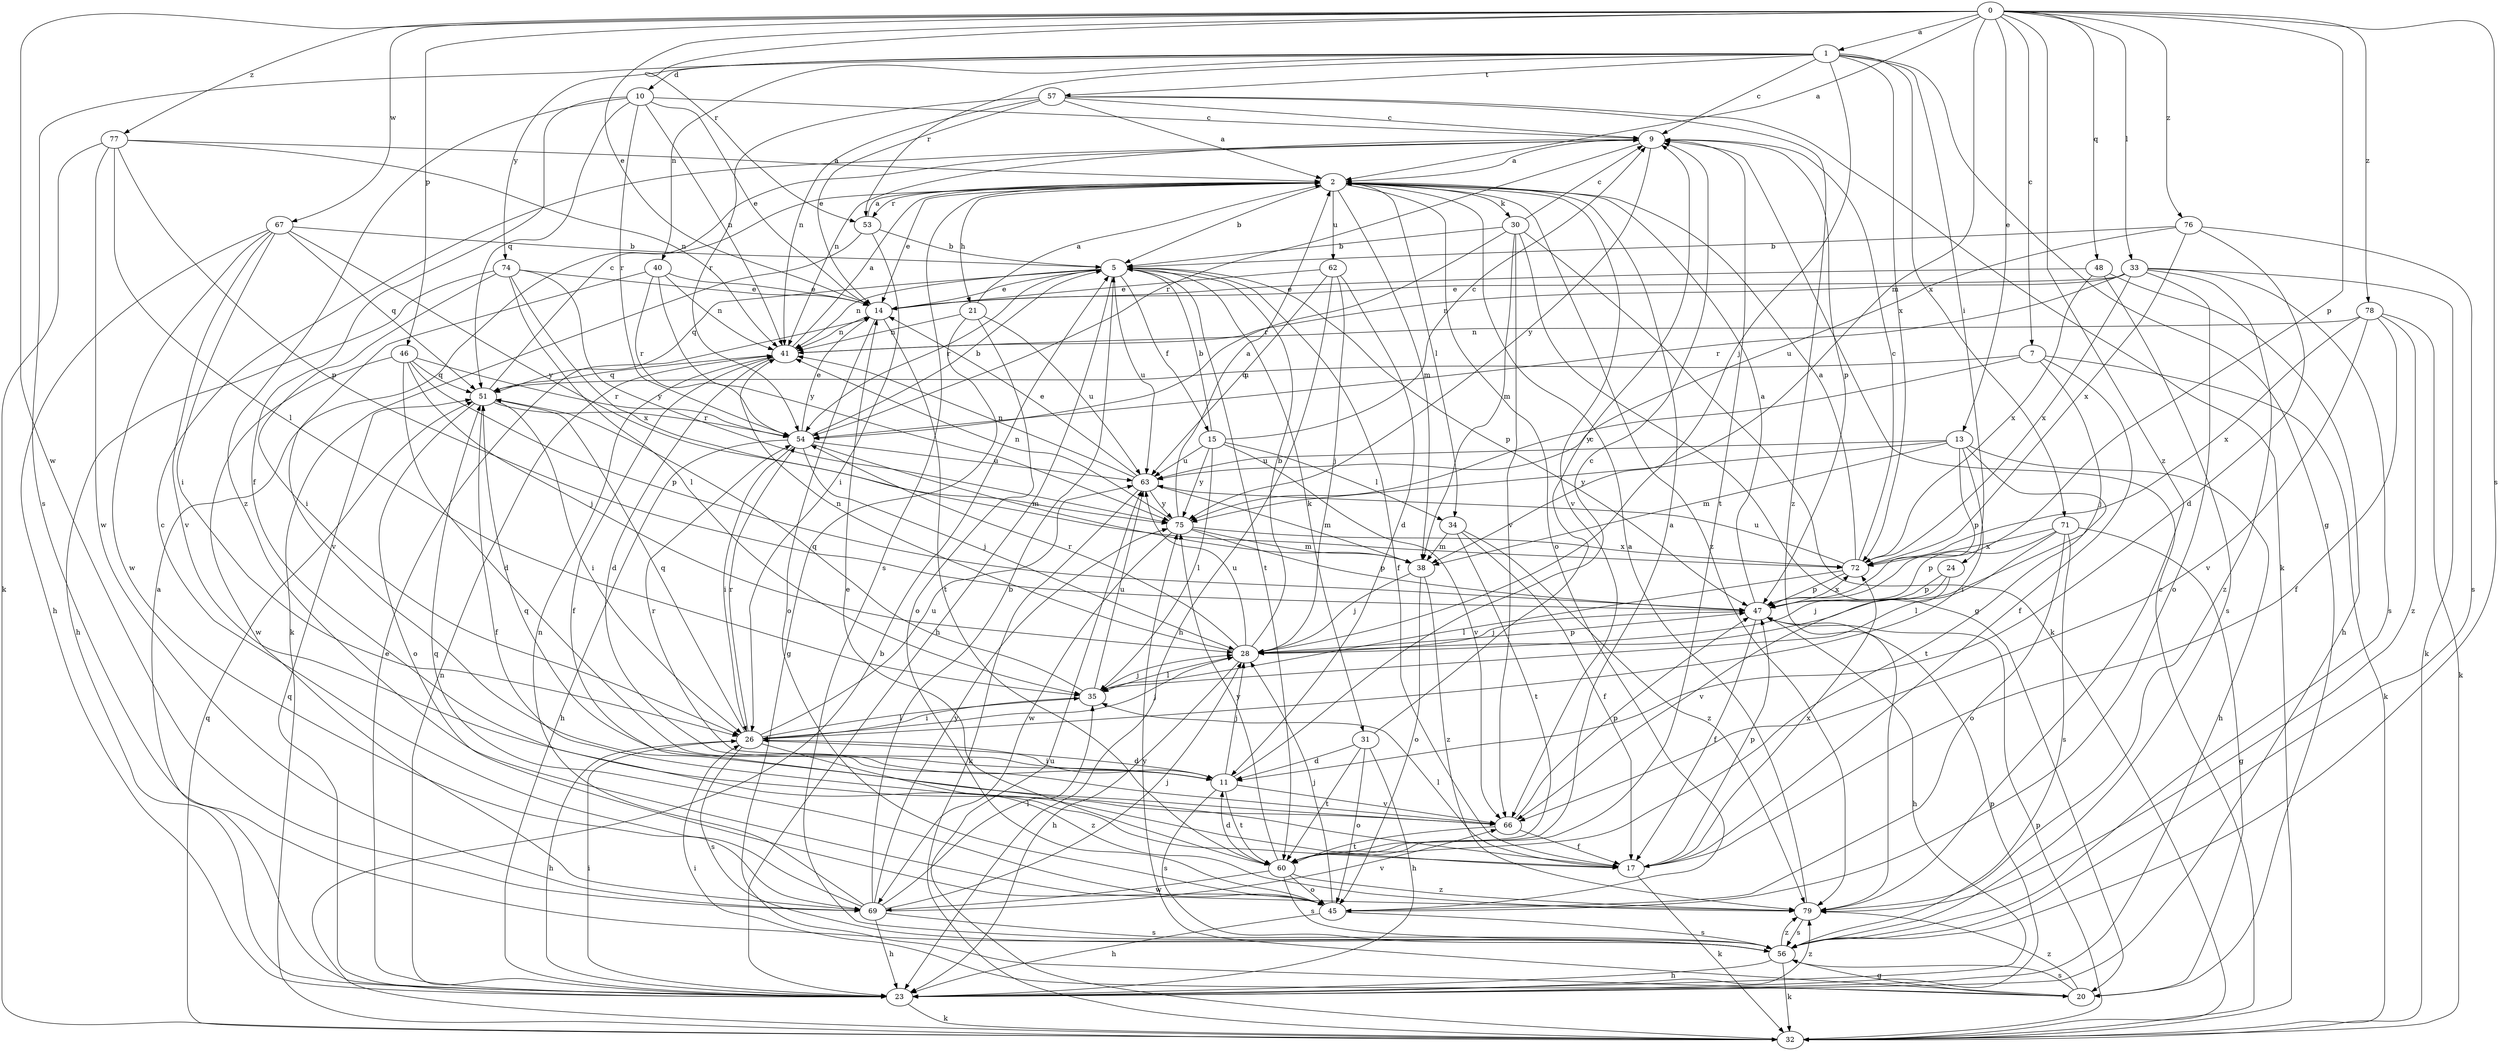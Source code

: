 strict digraph  {
0;
1;
2;
5;
7;
9;
10;
11;
13;
14;
15;
17;
20;
21;
23;
24;
26;
28;
30;
31;
32;
33;
34;
35;
38;
40;
41;
45;
46;
47;
48;
51;
53;
54;
56;
57;
60;
62;
63;
66;
67;
69;
71;
72;
74;
75;
76;
77;
78;
79;
0 -> 1  [label=a];
0 -> 2  [label=a];
0 -> 7  [label=c];
0 -> 13  [label=e];
0 -> 14  [label=e];
0 -> 33  [label=l];
0 -> 38  [label=m];
0 -> 46  [label=p];
0 -> 47  [label=p];
0 -> 48  [label=q];
0 -> 53  [label=r];
0 -> 56  [label=s];
0 -> 67  [label=w];
0 -> 69  [label=w];
0 -> 76  [label=z];
0 -> 77  [label=z];
0 -> 78  [label=z];
0 -> 79  [label=z];
1 -> 9  [label=c];
1 -> 10  [label=d];
1 -> 20  [label=g];
1 -> 24  [label=i];
1 -> 28  [label=j];
1 -> 40  [label=n];
1 -> 53  [label=r];
1 -> 56  [label=s];
1 -> 57  [label=t];
1 -> 71  [label=x];
1 -> 72  [label=x];
1 -> 74  [label=y];
2 -> 5  [label=b];
2 -> 14  [label=e];
2 -> 21  [label=h];
2 -> 30  [label=k];
2 -> 34  [label=l];
2 -> 38  [label=m];
2 -> 45  [label=o];
2 -> 53  [label=r];
2 -> 56  [label=s];
2 -> 62  [label=u];
2 -> 66  [label=v];
2 -> 79  [label=z];
5 -> 14  [label=e];
5 -> 15  [label=f];
5 -> 17  [label=f];
5 -> 23  [label=h];
5 -> 31  [label=k];
5 -> 41  [label=n];
5 -> 47  [label=p];
5 -> 51  [label=q];
5 -> 54  [label=r];
5 -> 60  [label=t];
5 -> 63  [label=u];
7 -> 17  [label=f];
7 -> 28  [label=j];
7 -> 32  [label=k];
7 -> 51  [label=q];
7 -> 75  [label=y];
9 -> 2  [label=a];
9 -> 41  [label=n];
9 -> 47  [label=p];
9 -> 54  [label=r];
9 -> 60  [label=t];
9 -> 75  [label=y];
10 -> 9  [label=c];
10 -> 14  [label=e];
10 -> 17  [label=f];
10 -> 41  [label=n];
10 -> 51  [label=q];
10 -> 54  [label=r];
10 -> 79  [label=z];
11 -> 9  [label=c];
11 -> 26  [label=i];
11 -> 28  [label=j];
11 -> 54  [label=r];
11 -> 56  [label=s];
11 -> 60  [label=t];
11 -> 66  [label=v];
13 -> 23  [label=h];
13 -> 26  [label=i];
13 -> 38  [label=m];
13 -> 47  [label=p];
13 -> 60  [label=t];
13 -> 63  [label=u];
13 -> 75  [label=y];
14 -> 41  [label=n];
14 -> 45  [label=o];
14 -> 60  [label=t];
15 -> 5  [label=b];
15 -> 9  [label=c];
15 -> 34  [label=l];
15 -> 35  [label=l];
15 -> 63  [label=u];
15 -> 66  [label=v];
15 -> 75  [label=y];
17 -> 32  [label=k];
17 -> 35  [label=l];
17 -> 47  [label=p];
17 -> 72  [label=x];
20 -> 26  [label=i];
20 -> 56  [label=s];
20 -> 75  [label=y];
20 -> 79  [label=z];
21 -> 2  [label=a];
21 -> 20  [label=g];
21 -> 41  [label=n];
21 -> 45  [label=o];
21 -> 63  [label=u];
23 -> 2  [label=a];
23 -> 14  [label=e];
23 -> 26  [label=i];
23 -> 32  [label=k];
23 -> 41  [label=n];
23 -> 47  [label=p];
23 -> 51  [label=q];
23 -> 79  [label=z];
24 -> 28  [label=j];
24 -> 47  [label=p];
24 -> 66  [label=v];
26 -> 11  [label=d];
26 -> 23  [label=h];
26 -> 28  [label=j];
26 -> 35  [label=l];
26 -> 51  [label=q];
26 -> 54  [label=r];
26 -> 56  [label=s];
26 -> 63  [label=u];
26 -> 79  [label=z];
28 -> 5  [label=b];
28 -> 23  [label=h];
28 -> 35  [label=l];
28 -> 41  [label=n];
28 -> 47  [label=p];
28 -> 54  [label=r];
28 -> 63  [label=u];
30 -> 5  [label=b];
30 -> 9  [label=c];
30 -> 20  [label=g];
30 -> 32  [label=k];
30 -> 38  [label=m];
30 -> 54  [label=r];
30 -> 66  [label=v];
31 -> 9  [label=c];
31 -> 11  [label=d];
31 -> 23  [label=h];
31 -> 45  [label=o];
31 -> 60  [label=t];
32 -> 5  [label=b];
32 -> 9  [label=c];
32 -> 47  [label=p];
32 -> 51  [label=q];
32 -> 63  [label=u];
33 -> 14  [label=e];
33 -> 32  [label=k];
33 -> 41  [label=n];
33 -> 45  [label=o];
33 -> 54  [label=r];
33 -> 56  [label=s];
33 -> 72  [label=x];
33 -> 79  [label=z];
34 -> 17  [label=f];
34 -> 38  [label=m];
34 -> 60  [label=t];
34 -> 79  [label=z];
35 -> 26  [label=i];
35 -> 28  [label=j];
35 -> 51  [label=q];
35 -> 63  [label=u];
38 -> 28  [label=j];
38 -> 45  [label=o];
38 -> 79  [label=z];
40 -> 14  [label=e];
40 -> 41  [label=n];
40 -> 54  [label=r];
40 -> 66  [label=v];
40 -> 75  [label=y];
41 -> 2  [label=a];
41 -> 11  [label=d];
41 -> 17  [label=f];
41 -> 51  [label=q];
45 -> 23  [label=h];
45 -> 28  [label=j];
45 -> 51  [label=q];
45 -> 56  [label=s];
46 -> 11  [label=d];
46 -> 28  [label=j];
46 -> 47  [label=p];
46 -> 51  [label=q];
46 -> 54  [label=r];
46 -> 69  [label=w];
47 -> 2  [label=a];
47 -> 17  [label=f];
47 -> 23  [label=h];
47 -> 28  [label=j];
47 -> 72  [label=x];
48 -> 14  [label=e];
48 -> 23  [label=h];
48 -> 56  [label=s];
48 -> 72  [label=x];
51 -> 9  [label=c];
51 -> 17  [label=f];
51 -> 26  [label=i];
51 -> 45  [label=o];
51 -> 54  [label=r];
53 -> 2  [label=a];
53 -> 5  [label=b];
53 -> 26  [label=i];
53 -> 32  [label=k];
54 -> 5  [label=b];
54 -> 14  [label=e];
54 -> 23  [label=h];
54 -> 26  [label=i];
54 -> 28  [label=j];
54 -> 38  [label=m];
54 -> 63  [label=u];
56 -> 20  [label=g];
56 -> 23  [label=h];
56 -> 32  [label=k];
56 -> 79  [label=z];
57 -> 2  [label=a];
57 -> 9  [label=c];
57 -> 14  [label=e];
57 -> 32  [label=k];
57 -> 41  [label=n];
57 -> 54  [label=r];
57 -> 79  [label=z];
60 -> 2  [label=a];
60 -> 11  [label=d];
60 -> 14  [label=e];
60 -> 45  [label=o];
60 -> 56  [label=s];
60 -> 69  [label=w];
60 -> 75  [label=y];
60 -> 79  [label=z];
62 -> 11  [label=d];
62 -> 14  [label=e];
62 -> 23  [label=h];
62 -> 28  [label=j];
62 -> 63  [label=u];
63 -> 14  [label=e];
63 -> 32  [label=k];
63 -> 38  [label=m];
63 -> 41  [label=n];
63 -> 75  [label=y];
66 -> 17  [label=f];
66 -> 47  [label=p];
66 -> 51  [label=q];
66 -> 60  [label=t];
67 -> 5  [label=b];
67 -> 23  [label=h];
67 -> 26  [label=i];
67 -> 51  [label=q];
67 -> 66  [label=v];
67 -> 69  [label=w];
67 -> 75  [label=y];
69 -> 5  [label=b];
69 -> 9  [label=c];
69 -> 23  [label=h];
69 -> 28  [label=j];
69 -> 35  [label=l];
69 -> 41  [label=n];
69 -> 56  [label=s];
69 -> 66  [label=v];
69 -> 75  [label=y];
71 -> 20  [label=g];
71 -> 35  [label=l];
71 -> 45  [label=o];
71 -> 47  [label=p];
71 -> 56  [label=s];
71 -> 72  [label=x];
72 -> 2  [label=a];
72 -> 9  [label=c];
72 -> 35  [label=l];
72 -> 47  [label=p];
72 -> 63  [label=u];
74 -> 14  [label=e];
74 -> 23  [label=h];
74 -> 26  [label=i];
74 -> 35  [label=l];
74 -> 72  [label=x];
74 -> 75  [label=y];
75 -> 2  [label=a];
75 -> 38  [label=m];
75 -> 41  [label=n];
75 -> 47  [label=p];
75 -> 69  [label=w];
75 -> 72  [label=x];
76 -> 5  [label=b];
76 -> 11  [label=d];
76 -> 56  [label=s];
76 -> 63  [label=u];
76 -> 72  [label=x];
77 -> 2  [label=a];
77 -> 32  [label=k];
77 -> 35  [label=l];
77 -> 41  [label=n];
77 -> 47  [label=p];
77 -> 69  [label=w];
78 -> 17  [label=f];
78 -> 32  [label=k];
78 -> 41  [label=n];
78 -> 66  [label=v];
78 -> 72  [label=x];
78 -> 79  [label=z];
79 -> 2  [label=a];
79 -> 56  [label=s];
}
